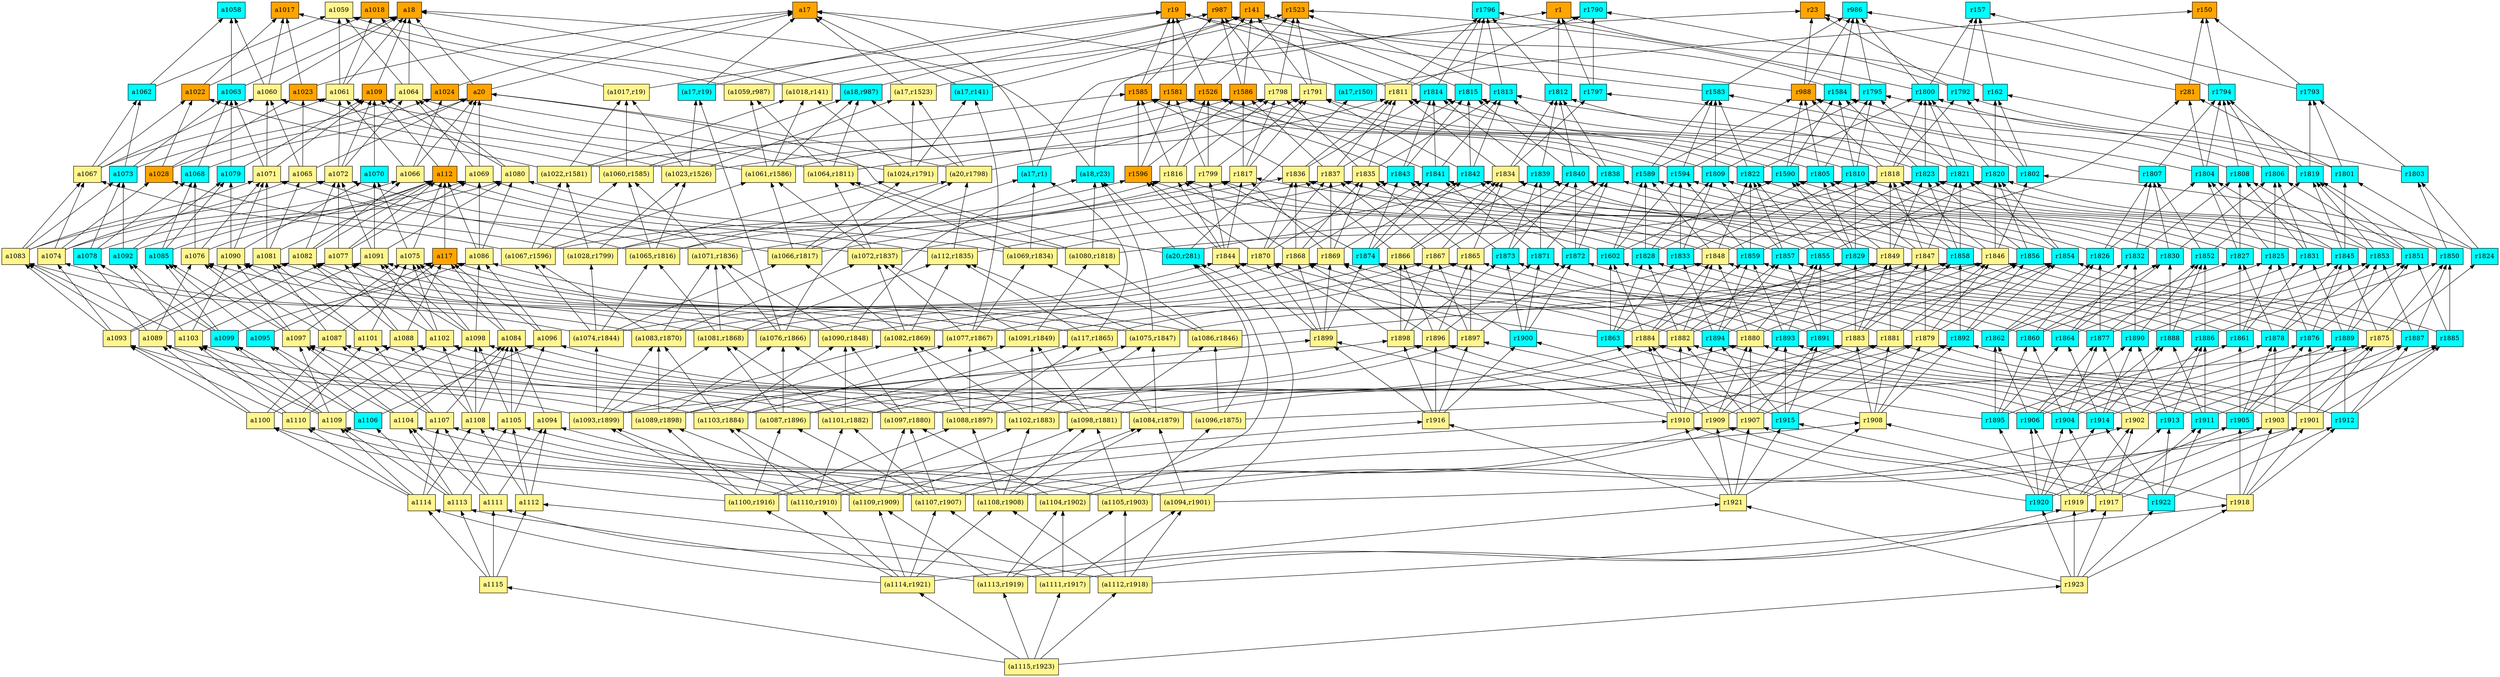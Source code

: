 digraph G {
rankdir=BT;ranksep="2.0";
"(a1103,r1884)" [shape=record,fillcolor=khaki1,style=filled,label="{(a1103,r1884)}"];
"r1808" [shape=record,fillcolor=cyan,style=filled,label="{r1808}"];
"r1880" [shape=record,fillcolor=khaki1,style=filled,label="{r1880}"];
"r1811" [shape=record,fillcolor=khaki1,style=filled,label="{r1811}"];
"r1791" [shape=record,fillcolor=khaki1,style=filled,label="{r1791}"];
"r1857" [shape=record,fillcolor=cyan,style=filled,label="{r1857}"];
"r1889" [shape=record,fillcolor=cyan,style=filled,label="{r1889}"];
"a1080" [shape=record,fillcolor=khaki1,style=filled,label="{a1080}"];
"a1076" [shape=record,fillcolor=khaki1,style=filled,label="{a1076}"];
"r1876" [shape=record,fillcolor=cyan,style=filled,label="{r1876}"];
"r1583" [shape=record,fillcolor=cyan,style=filled,label="{r1583}"];
"a20" [shape=record,fillcolor=orange,style=filled,label="{a20}"];
"(a18,r23)" [shape=record,fillcolor=cyan,style=filled,label="{(a18,r23)}"];
"r1907" [shape=record,fillcolor=khaki1,style=filled,label="{r1907}"];
"r1581" [shape=record,fillcolor=orange,style=filled,label="{r1581}"];
"r1918" [shape=record,fillcolor=khaki1,style=filled,label="{r1918}"];
"a1085" [shape=record,fillcolor=cyan,style=filled,label="{a1085}"];
"a1114" [shape=record,fillcolor=khaki1,style=filled,label="{a1114}"];
"(a1075,r1847)" [shape=record,fillcolor=khaki1,style=filled,label="{(a1075,r1847)}"];
"r1586" [shape=record,fillcolor=orange,style=filled,label="{r1586}"];
"a1113" [shape=record,fillcolor=khaki1,style=filled,label="{a1113}"];
"r1833" [shape=record,fillcolor=cyan,style=filled,label="{r1833}"];
"a1022" [shape=record,fillcolor=orange,style=filled,label="{a1022}"];
"r1899" [shape=record,fillcolor=khaki1,style=filled,label="{r1899}"];
"r1804" [shape=record,fillcolor=cyan,style=filled,label="{r1804}"];
"r1797" [shape=record,fillcolor=cyan,style=filled,label="{r1797}"];
"r1868" [shape=record,fillcolor=khaki1,style=filled,label="{r1868}"];
"r1914" [shape=record,fillcolor=cyan,style=filled,label="{r1914}"];
"a1065" [shape=record,fillcolor=khaki1,style=filled,label="{a1065}"];
"(a1066,r1817)" [shape=record,fillcolor=khaki1,style=filled,label="{(a1066,r1817)}"];
"(a1084,r1879)" [shape=record,fillcolor=khaki1,style=filled,label="{(a1084,r1879)}"];
"a1088" [shape=record,fillcolor=khaki1,style=filled,label="{a1088}"];
"a1028" [shape=record,fillcolor=orange,style=filled,label="{a1028}"];
"r1859" [shape=record,fillcolor=cyan,style=filled,label="{r1859}"];
"r1821" [shape=record,fillcolor=cyan,style=filled,label="{r1821}"];
"r150" [shape=record,fillcolor=orange,style=filled,label="{r150}"];
"r1862" [shape=record,fillcolor=cyan,style=filled,label="{r1862}"];
"a1077" [shape=record,fillcolor=khaki1,style=filled,label="{a1077}"];
"r1813" [shape=record,fillcolor=cyan,style=filled,label="{r1813}"];
"r1894" [shape=record,fillcolor=cyan,style=filled,label="{r1894}"];
"(a1104,r1902)" [shape=record,fillcolor=khaki1,style=filled,label="{(a1104,r1902)}"];
"r1848" [shape=record,fillcolor=khaki1,style=filled,label="{r1848}"];
"(a1093,r1899)" [shape=record,fillcolor=khaki1,style=filled,label="{(a1093,r1899)}"];
"r1877" [shape=record,fillcolor=cyan,style=filled,label="{r1877}"];
"a1104" [shape=record,fillcolor=khaki1,style=filled,label="{a1104}"];
"a1103" [shape=record,fillcolor=khaki1,style=filled,label="{a1103}"];
"r1854" [shape=record,fillcolor=cyan,style=filled,label="{r1854}"];
"a1017" [shape=record,fillcolor=orange,style=filled,label="{a1017}"];
"r1796" [shape=record,fillcolor=cyan,style=filled,label="{r1796}"];
"r1790" [shape=record,fillcolor=cyan,style=filled,label="{r1790}"];
"r987" [shape=record,fillcolor=orange,style=filled,label="{r987}"];
"(a1086,r1846)" [shape=record,fillcolor=khaki1,style=filled,label="{(a1086,r1846)}"];
"r1909" [shape=record,fillcolor=khaki1,style=filled,label="{r1909}"];
"r1841" [shape=record,fillcolor=cyan,style=filled,label="{r1841}"];
"a1079" [shape=record,fillcolor=cyan,style=filled,label="{a1079}"];
"(a1108,r1908)" [shape=record,fillcolor=khaki1,style=filled,label="{(a1108,r1908)}"];
"(a1094,r1901)" [shape=record,fillcolor=khaki1,style=filled,label="{(a1094,r1901)}"];
"(a1077,r1867)" [shape=record,fillcolor=khaki1,style=filled,label="{(a1077,r1867)}"];
"a1072" [shape=record,fillcolor=khaki1,style=filled,label="{a1072}"];
"(a1076,r1866)" [shape=record,fillcolor=khaki1,style=filled,label="{(a1076,r1866)}"];
"(a1064,r1811)" [shape=record,fillcolor=khaki1,style=filled,label="{(a1064,r1811)}"];
"r1832" [shape=record,fillcolor=cyan,style=filled,label="{r1832}"];
"r23" [shape=record,fillcolor=orange,style=filled,label="{r23}"];
"(a1112,r1918)" [shape=record,fillcolor=khaki1,style=filled,label="{(a1112,r1918)}"];
"(a1071,r1836)" [shape=record,fillcolor=khaki1,style=filled,label="{(a1071,r1836)}"];
"a1111" [shape=record,fillcolor=khaki1,style=filled,label="{a1111}"];
"r1825" [shape=record,fillcolor=cyan,style=filled,label="{r1825}"];
"r1830" [shape=record,fillcolor=cyan,style=filled,label="{r1830}"];
"a1024" [shape=record,fillcolor=orange,style=filled,label="{a1024}"];
"a1107" [shape=record,fillcolor=khaki1,style=filled,label="{a1107}"];
"r1879" [shape=record,fillcolor=khaki1,style=filled,label="{r1879}"];
"r1805" [shape=record,fillcolor=cyan,style=filled,label="{r1805}"];
"r1861" [shape=record,fillcolor=cyan,style=filled,label="{r1861}"];
"a1102" [shape=record,fillcolor=khaki1,style=filled,label="{a1102}"];
"(a1087,r1896)" [shape=record,fillcolor=khaki1,style=filled,label="{(a1087,r1896)}"];
"r1872" [shape=record,fillcolor=cyan,style=filled,label="{r1872}"];
"a1091" [shape=record,fillcolor=khaki1,style=filled,label="{a1091}"];
"r1585" [shape=record,fillcolor=orange,style=filled,label="{r1585}"];
"a17" [shape=record,fillcolor=orange,style=filled,label="{a17}"];
"(a1107,r1907)" [shape=record,fillcolor=khaki1,style=filled,label="{(a1107,r1907)}"];
"r1888" [shape=record,fillcolor=cyan,style=filled,label="{r1888}"];
"r1855" [shape=record,fillcolor=cyan,style=filled,label="{r1855}"];
"r1835" [shape=record,fillcolor=khaki1,style=filled,label="{r1835}"];
"a1060" [shape=record,fillcolor=khaki1,style=filled,label="{a1060}"];
"r1886" [shape=record,fillcolor=cyan,style=filled,label="{r1886}"];
"(a1101,r1882)" [shape=record,fillcolor=khaki1,style=filled,label="{(a1101,r1882)}"];
"r1912" [shape=record,fillcolor=cyan,style=filled,label="{r1912}"];
"r281" [shape=record,fillcolor=orange,style=filled,label="{r281}"];
"(a1017,r19)" [shape=record,fillcolor=khaki1,style=filled,label="{(a1017,r19)}"];
"r1812" [shape=record,fillcolor=cyan,style=filled,label="{r1812}"];
"r1584" [shape=record,fillcolor=cyan,style=filled,label="{r1584}"];
"(a1109,r1909)" [shape=record,fillcolor=khaki1,style=filled,label="{(a1109,r1909)}"];
"a1106" [shape=record,fillcolor=cyan,style=filled,label="{a1106}"];
"r1853" [shape=record,fillcolor=cyan,style=filled,label="{r1853}"];
"r1903" [shape=record,fillcolor=khaki1,style=filled,label="{r1903}"];
"r1815" [shape=record,fillcolor=cyan,style=filled,label="{r1815}"];
"a1097" [shape=record,fillcolor=khaki1,style=filled,label="{a1097}"];
"a1066" [shape=record,fillcolor=khaki1,style=filled,label="{a1066}"];
"r1860" [shape=record,fillcolor=cyan,style=filled,label="{r1860}"];
"a1078" [shape=record,fillcolor=cyan,style=filled,label="{a1078}"];
"(a1091,r1849)" [shape=record,fillcolor=khaki1,style=filled,label="{(a1091,r1849)}"];
"a1083" [shape=record,fillcolor=khaki1,style=filled,label="{a1083}"];
"a109" [shape=record,fillcolor=orange,style=filled,label="{a109}"];
"r1920" [shape=record,fillcolor=cyan,style=filled,label="{r1920}"];
"(a1082,r1869)" [shape=record,fillcolor=khaki1,style=filled,label="{(a1082,r1869)}"];
"r1921" [shape=record,fillcolor=khaki1,style=filled,label="{r1921}"];
"r1807" [shape=record,fillcolor=cyan,style=filled,label="{r1807}"];
"r1865" [shape=record,fillcolor=khaki1,style=filled,label="{r1865}"];
"r157" [shape=record,fillcolor=cyan,style=filled,label="{r157}"];
"r1893" [shape=record,fillcolor=cyan,style=filled,label="{r1893}"];
"r1875" [shape=record,fillcolor=khaki1,style=filled,label="{r1875}"];
"r1887" [shape=record,fillcolor=cyan,style=filled,label="{r1887}"];
"r1827" [shape=record,fillcolor=cyan,style=filled,label="{r1827}"];
"a1108" [shape=record,fillcolor=khaki1,style=filled,label="{a1108}"];
"(a1090,r1848)" [shape=record,fillcolor=khaki1,style=filled,label="{(a1090,r1848)}"];
"r1867" [shape=record,fillcolor=khaki1,style=filled,label="{r1867}"];
"a1064" [shape=record,fillcolor=khaki1,style=filled,label="{a1064}"];
"r1858" [shape=record,fillcolor=cyan,style=filled,label="{r1858}"];
"r1846" [shape=record,fillcolor=khaki1,style=filled,label="{r1846}"];
"(a1081,r1868)" [shape=record,fillcolor=khaki1,style=filled,label="{(a1081,r1868)}"];
"r1883" [shape=record,fillcolor=khaki1,style=filled,label="{r1883}"];
"r1817" [shape=record,fillcolor=khaki1,style=filled,label="{r1817}"];
"a18" [shape=record,fillcolor=orange,style=filled,label="{a18}"];
"r1905" [shape=record,fillcolor=cyan,style=filled,label="{r1905}"];
"r1602" [shape=record,fillcolor=cyan,style=filled,label="{r1602}"];
"r1900" [shape=record,fillcolor=cyan,style=filled,label="{r1900}"];
"(a1080,r1818)" [shape=record,fillcolor=khaki1,style=filled,label="{(a1080,r1818)}"];
"a1084" [shape=record,fillcolor=khaki1,style=filled,label="{a1084}"];
"r1898" [shape=record,fillcolor=khaki1,style=filled,label="{r1898}"];
"r1792" [shape=record,fillcolor=cyan,style=filled,label="{r1792}"];
"a1069" [shape=record,fillcolor=khaki1,style=filled,label="{a1069}"];
"r1823" [shape=record,fillcolor=cyan,style=filled,label="{r1823}"];
"r1828" [shape=record,fillcolor=cyan,style=filled,label="{r1828}"];
"r1798" [shape=record,fillcolor=khaki1,style=filled,label="{r1798}"];
"(a112,r1835)" [shape=record,fillcolor=khaki1,style=filled,label="{(a112,r1835)}"];
"r162" [shape=record,fillcolor=cyan,style=filled,label="{r162}"];
"(a1065,r1816)" [shape=record,fillcolor=khaki1,style=filled,label="{(a1065,r1816)}"];
"(a1083,r1870)" [shape=record,fillcolor=khaki1,style=filled,label="{(a1083,r1870)}"];
"a1018" [shape=record,fillcolor=orange,style=filled,label="{a1018}"];
"(a17,r150)" [shape=record,fillcolor=cyan,style=filled,label="{(a17,r150)}"];
"r141" [shape=record,fillcolor=orange,style=filled,label="{r141}"];
"a1095" [shape=record,fillcolor=cyan,style=filled,label="{a1095}"];
"(a18,r987)" [shape=record,fillcolor=cyan,style=filled,label="{(a18,r987)}"];
"r1590" [shape=record,fillcolor=cyan,style=filled,label="{r1590}"];
"r1908" [shape=record,fillcolor=khaki1,style=filled,label="{r1908}"];
"r1802" [shape=record,fillcolor=cyan,style=filled,label="{r1802}"];
"r1919" [shape=record,fillcolor=khaki1,style=filled,label="{r1919}"];
"a1063" [shape=record,fillcolor=cyan,style=filled,label="{a1063}"];
"r1874" [shape=record,fillcolor=cyan,style=filled,label="{r1874}"];
"(a1088,r1897)" [shape=record,fillcolor=khaki1,style=filled,label="{(a1088,r1897)}"];
"(a1059,r987)" [shape=record,fillcolor=khaki1,style=filled,label="{(a1059,r987)}"];
"a1099" [shape=record,fillcolor=cyan,style=filled,label="{a1099}"];
"a1082" [shape=record,fillcolor=khaki1,style=filled,label="{a1082}"];
"r1801" [shape=record,fillcolor=cyan,style=filled,label="{r1801}"];
"r1892" [shape=record,fillcolor=cyan,style=filled,label="{r1892}"];
"r1902" [shape=record,fillcolor=khaki1,style=filled,label="{r1902}"];
"a1100" [shape=record,fillcolor=khaki1,style=filled,label="{a1100}"];
"r1916" [shape=record,fillcolor=khaki1,style=filled,label="{r1916}"];
"r1869" [shape=record,fillcolor=khaki1,style=filled,label="{r1869}"];
"(a1022,r1581)" [shape=record,fillcolor=khaki1,style=filled,label="{(a1022,r1581)}"];
"(a1069,r1834)" [shape=record,fillcolor=khaki1,style=filled,label="{(a1069,r1834)}"];
"r1843" [shape=record,fillcolor=cyan,style=filled,label="{r1843}"];
"a1092" [shape=record,fillcolor=cyan,style=filled,label="{a1092}"];
"r1795" [shape=record,fillcolor=cyan,style=filled,label="{r1795}"];
"r1816" [shape=record,fillcolor=khaki1,style=filled,label="{r1816}"];
"r1820" [shape=record,fillcolor=cyan,style=filled,label="{r1820}"];
"(a1097,r1880)" [shape=record,fillcolor=khaki1,style=filled,label="{(a1097,r1880)}"];
"(a1072,r1837)" [shape=record,fillcolor=khaki1,style=filled,label="{(a1072,r1837)}"];
"a1098" [shape=record,fillcolor=khaki1,style=filled,label="{a1098}"];
"r19" [shape=record,fillcolor=orange,style=filled,label="{r19}"];
"r1810" [shape=record,fillcolor=cyan,style=filled,label="{r1810}"];
"r1863" [shape=record,fillcolor=cyan,style=filled,label="{r1863}"];
"a1062" [shape=record,fillcolor=cyan,style=filled,label="{a1062}"];
"r1523" [shape=record,fillcolor=orange,style=filled,label="{r1523}"];
"a1110" [shape=record,fillcolor=khaki1,style=filled,label="{a1110}"];
"r1829" [shape=record,fillcolor=cyan,style=filled,label="{r1829}"];
"r1838" [shape=record,fillcolor=cyan,style=filled,label="{r1838}"];
"r1822" [shape=record,fillcolor=cyan,style=filled,label="{r1822}"];
"r1793" [shape=record,fillcolor=cyan,style=filled,label="{r1793}"];
"r1852" [shape=record,fillcolor=cyan,style=filled,label="{r1852}"];
"a1090" [shape=record,fillcolor=khaki1,style=filled,label="{a1090}"];
"(a1018,r141)" [shape=record,fillcolor=khaki1,style=filled,label="{(a1018,r141)}"];
"a1081" [shape=record,fillcolor=khaki1,style=filled,label="{a1081}"];
"(a117,r1865)" [shape=record,fillcolor=khaki1,style=filled,label="{(a117,r1865)}"];
"r1849" [shape=record,fillcolor=khaki1,style=filled,label="{r1849}"];
"r1800" [shape=record,fillcolor=cyan,style=filled,label="{r1800}"];
"r1814" [shape=record,fillcolor=cyan,style=filled,label="{r1814}"];
"r1842" [shape=record,fillcolor=cyan,style=filled,label="{r1842}"];
"(a1114,r1921)" [shape=record,fillcolor=khaki1,style=filled,label="{(a1114,r1921)}"];
"a1058" [shape=record,fillcolor=cyan,style=filled,label="{a1058}"];
"r1910" [shape=record,fillcolor=khaki1,style=filled,label="{r1910}"];
"r1845" [shape=record,fillcolor=cyan,style=filled,label="{r1845}"];
"a1068" [shape=record,fillcolor=cyan,style=filled,label="{a1068}"];
"r1897" [shape=record,fillcolor=khaki1,style=filled,label="{r1897}"];
"r1831" [shape=record,fillcolor=cyan,style=filled,label="{r1831}"];
"r1856" [shape=record,fillcolor=cyan,style=filled,label="{r1856}"];
"r1809" [shape=record,fillcolor=cyan,style=filled,label="{r1809}"];
"(a1115,r1923)" [shape=record,fillcolor=khaki1,style=filled,label="{(a1115,r1923)}"];
"r1901" [shape=record,fillcolor=khaki1,style=filled,label="{r1901}"];
"(a1110,r1910)" [shape=record,fillcolor=khaki1,style=filled,label="{(a1110,r1910)}"];
"r1904" [shape=record,fillcolor=cyan,style=filled,label="{r1904}"];
"(a17,r141)" [shape=record,fillcolor=cyan,style=filled,label="{(a17,r141)}"];
"(a1111,r1917)" [shape=record,fillcolor=khaki1,style=filled,label="{(a1111,r1917)}"];
"r1884" [shape=record,fillcolor=khaki1,style=filled,label="{r1884}"];
"r1844" [shape=record,fillcolor=khaki1,style=filled,label="{r1844}"];
"r1836" [shape=record,fillcolor=khaki1,style=filled,label="{r1836}"];
"r1864" [shape=record,fillcolor=cyan,style=filled,label="{r1864}"];
"a1089" [shape=record,fillcolor=khaki1,style=filled,label="{a1089}"];
"r1826" [shape=record,fillcolor=cyan,style=filled,label="{r1826}"];
"r1837" [shape=record,fillcolor=khaki1,style=filled,label="{r1837}"];
"(a1098,r1881)" [shape=record,fillcolor=khaki1,style=filled,label="{(a1098,r1881)}"];
"a1059" [shape=record,fillcolor=khaki1,style=filled,label="{a1059}"];
"a1096" [shape=record,fillcolor=khaki1,style=filled,label="{a1096}"];
"(a20,r281)" [shape=record,fillcolor=cyan,style=filled,label="{(a20,r281)}"];
"r1" [shape=record,fillcolor=orange,style=filled,label="{r1}"];
"r1915" [shape=record,fillcolor=cyan,style=filled,label="{r1915}"];
"r1847" [shape=record,fillcolor=khaki1,style=filled,label="{r1847}"];
"(a1067,r1596)" [shape=record,fillcolor=khaki1,style=filled,label="{(a1067,r1596)}"];
"(a1061,r1586)" [shape=record,fillcolor=khaki1,style=filled,label="{(a1061,r1586)}"];
"r1882" [shape=record,fillcolor=khaki1,style=filled,label="{r1882}"];
"a1115" [shape=record,fillcolor=khaki1,style=filled,label="{a1115}"];
"r1890" [shape=record,fillcolor=cyan,style=filled,label="{r1890}"];
"a112" [shape=record,fillcolor=orange,style=filled,label="{a112}"];
"r1839" [shape=record,fillcolor=cyan,style=filled,label="{r1839}"];
"r1824" [shape=record,fillcolor=cyan,style=filled,label="{r1824}"];
"a1094" [shape=record,fillcolor=khaki1,style=filled,label="{a1094}"];
"r1818" [shape=record,fillcolor=khaki1,style=filled,label="{r1818}"];
"r1851" [shape=record,fillcolor=cyan,style=filled,label="{r1851}"];
"r1799" [shape=record,fillcolor=khaki1,style=filled,label="{r1799}"];
"r1589" [shape=record,fillcolor=cyan,style=filled,label="{r1589}"];
"a1112" [shape=record,fillcolor=khaki1,style=filled,label="{a1112}"];
"r1850" [shape=record,fillcolor=cyan,style=filled,label="{r1850}"];
"a1087" [shape=record,fillcolor=khaki1,style=filled,label="{a1087}"];
"a1093" [shape=record,fillcolor=khaki1,style=filled,label="{a1093}"];
"r988" [shape=record,fillcolor=orange,style=filled,label="{r988}"];
"(a20,r1798)" [shape=record,fillcolor=khaki1,style=filled,label="{(a20,r1798)}"];
"r1594" [shape=record,fillcolor=cyan,style=filled,label="{r1594}"];
"r1840" [shape=record,fillcolor=cyan,style=filled,label="{r1840}"];
"r1913" [shape=record,fillcolor=cyan,style=filled,label="{r1913}"];
"r1891" [shape=record,fillcolor=cyan,style=filled,label="{r1891}"];
"(a1023,r1526)" [shape=record,fillcolor=khaki1,style=filled,label="{(a1023,r1526)}"];
"a1075" [shape=record,fillcolor=khaki1,style=filled,label="{a1075}"];
"(a1113,r1919)" [shape=record,fillcolor=khaki1,style=filled,label="{(a1113,r1919)}"];
"(a1102,r1883)" [shape=record,fillcolor=khaki1,style=filled,label="{(a1102,r1883)}"];
"r986" [shape=record,fillcolor=cyan,style=filled,label="{r986}"];
"r1819" [shape=record,fillcolor=cyan,style=filled,label="{r1819}"];
"r1911" [shape=record,fillcolor=cyan,style=filled,label="{r1911}"];
"r1834" [shape=record,fillcolor=khaki1,style=filled,label="{r1834}"];
"a117" [shape=record,fillcolor=orange,style=filled,label="{a117}"];
"a1105" [shape=record,fillcolor=khaki1,style=filled,label="{a1105}"];
"(a17,r1523)" [shape=record,fillcolor=khaki1,style=filled,label="{(a17,r1523)}"];
"r1866" [shape=record,fillcolor=khaki1,style=filled,label="{r1866}"];
"(a17,r19)" [shape=record,fillcolor=cyan,style=filled,label="{(a17,r19)}"];
"a1086" [shape=record,fillcolor=khaki1,style=filled,label="{a1086}"];
"(a1028,r1799)" [shape=record,fillcolor=khaki1,style=filled,label="{(a1028,r1799)}"];
"r1803" [shape=record,fillcolor=cyan,style=filled,label="{r1803}"];
"r1806" [shape=record,fillcolor=cyan,style=filled,label="{r1806}"];
"r1794" [shape=record,fillcolor=cyan,style=filled,label="{r1794}"];
"(a17,r1)" [shape=record,fillcolor=cyan,style=filled,label="{(a17,r1)}"];
"r1871" [shape=record,fillcolor=cyan,style=filled,label="{r1871}"];
"r1885" [shape=record,fillcolor=cyan,style=filled,label="{r1885}"];
"r1596" [shape=record,fillcolor=orange,style=filled,label="{r1596}"];
"(a1060,r1585)" [shape=record,fillcolor=khaki1,style=filled,label="{(a1060,r1585)}"];
"r1906" [shape=record,fillcolor=cyan,style=filled,label="{r1906}"];
"a1071" [shape=record,fillcolor=khaki1,style=filled,label="{a1071}"];
"a1023" [shape=record,fillcolor=orange,style=filled,label="{a1023}"];
"a1101" [shape=record,fillcolor=khaki1,style=filled,label="{a1101}"];
"a1061" [shape=record,fillcolor=khaki1,style=filled,label="{a1061}"];
"(a1089,r1898)" [shape=record,fillcolor=khaki1,style=filled,label="{(a1089,r1898)}"];
"r1923" [shape=record,fillcolor=khaki1,style=filled,label="{r1923}"];
"(a1105,r1903)" [shape=record,fillcolor=khaki1,style=filled,label="{(a1105,r1903)}"];
"r1917" [shape=record,fillcolor=khaki1,style=filled,label="{r1917}"];
"r1895" [shape=record,fillcolor=cyan,style=filled,label="{r1895}"];
"r1526" [shape=record,fillcolor=orange,style=filled,label="{r1526}"];
"a1070" [shape=record,fillcolor=cyan,style=filled,label="{a1070}"];
"r1896" [shape=record,fillcolor=khaki1,style=filled,label="{r1896}"];
"(a1096,r1875)" [shape=record,fillcolor=khaki1,style=filled,label="{(a1096,r1875)}"];
"r1881" [shape=record,fillcolor=khaki1,style=filled,label="{r1881}"];
"a1074" [shape=record,fillcolor=khaki1,style=filled,label="{a1074}"];
"r1870" [shape=record,fillcolor=khaki1,style=filled,label="{r1870}"];
"a1109" [shape=record,fillcolor=khaki1,style=filled,label="{a1109}"];
"r1873" [shape=record,fillcolor=cyan,style=filled,label="{r1873}"];
"r1878" [shape=record,fillcolor=cyan,style=filled,label="{r1878}"];
"a1073" [shape=record,fillcolor=cyan,style=filled,label="{a1073}"];
"r1922" [shape=record,fillcolor=cyan,style=filled,label="{r1922}"];
"(a1100,r1916)" [shape=record,fillcolor=khaki1,style=filled,label="{(a1100,r1916)}"];
"(a1074,r1844)" [shape=record,fillcolor=khaki1,style=filled,label="{(a1074,r1844)}"];
"a1067" [shape=record,fillcolor=khaki1,style=filled,label="{a1067}"];
"(a1024,r1791)" [shape=record,fillcolor=khaki1,style=filled,label="{(a1024,r1791)}"];
"(a1103,r1884)" -> "(a1091,r1849)"
"(a1103,r1884)" -> "r1884"
"(a1103,r1884)" -> "a1103"
"(a1103,r1884)" -> "(a1090,r1848)"
"(a1103,r1884)" -> "(a1083,r1870)"
"r1808" -> "r1794"
"r1808" -> "r1584"
"r1880" -> "r1848"
"r1880" -> "r1846"
"r1880" -> "r1855"
"r1880" -> "r1866"
"r1811" -> "r987"
"r1811" -> "r1796"
"r1811" -> "r1790"
"r1791" -> "r141"
"r1791" -> "r1523"
"r1857" -> "r1822"
"r1857" -> "r1809"
"r1857" -> "r1821"
"r1857" -> "r1841"
"r1889" -> "r1853"
"r1889" -> "r1851"
"r1889" -> "r1831"
"r1889" -> "r1858"
"a1080" -> "a1064"
"a1080" -> "a109"
"a1076" -> "a1068"
"a1076" -> "a112"
"a1076" -> "a1071"
"r1876" -> "r1851"
"r1876" -> "r1845"
"r1876" -> "r1847"
"r1876" -> "r1825"
"r1583" -> "r19"
"r1583" -> "r986"
"a20" -> "a18"
"a20" -> "a17"
"(a18,r23)" -> "a18"
"(a18,r23)" -> "r23"
"r1907" -> "r1882"
"r1907" -> "r1880"
"r1907" -> "r1879"
"r1907" -> "r1896"
"r1907" -> "r1891"
"r1581" -> "r141"
"r1581" -> "r19"
"r1918" -> "r1908"
"r1918" -> "r1901"
"r1918" -> "r1912"
"r1918" -> "r1903"
"r1918" -> "r1905"
"a1085" -> "a1068"
"a1085" -> "a112"
"a1085" -> "a1079"
"a1114" -> "a1107"
"a1114" -> "a1108"
"a1114" -> "a1100"
"a1114" -> "a1109"
"a1114" -> "a1110"
"(a1075,r1847)" -> "(a18,r23)"
"(a1075,r1847)" -> "(a112,r1835)"
"(a1075,r1847)" -> "r1847"
"(a1075,r1847)" -> "a1075"
"r1586" -> "r987"
"r1586" -> "r141"
"a1113" -> "a1109"
"a1113" -> "a1104"
"a1113" -> "a1105"
"a1113" -> "a1106"
"r1833" -> "r1810"
"r1833" -> "r1799"
"r1833" -> "r1594"
"r1833" -> "r1809"
"a1022" -> "a1017"
"a1022" -> "a1018"
"r1899" -> "r1874"
"r1899" -> "r1869"
"r1899" -> "r1844"
"r1899" -> "r1870"
"r1899" -> "r1868"
"r1804" -> "r988"
"r1804" -> "r281"
"r1804" -> "r1794"
"r1797" -> "r1790"
"r1797" -> "r1"
"r1868" -> "r1816"
"r1868" -> "r1836"
"r1868" -> "r1835"
"r1868" -> "r1841"
"r1914" -> "r1890"
"r1914" -> "r1894"
"r1914" -> "r1889"
"r1914" -> "r1888"
"r1914" -> "r1864"
"a1065" -> "a20"
"a1065" -> "a1023"
"a1065" -> "a1060"
"(a1066,r1817)" -> "(a1061,r1586)"
"(a1066,r1817)" -> "a1066"
"(a1066,r1817)" -> "(a20,r1798)"
"(a1066,r1817)" -> "r1817"
"(a1066,r1817)" -> "(a1024,r1791)"
"(a1084,r1879)" -> "(a1075,r1847)"
"(a1084,r1879)" -> "r1879"
"(a1084,r1879)" -> "(a117,r1865)"
"(a1084,r1879)" -> "a1084"
"a1088" -> "a1077"
"a1088" -> "a1082"
"a1088" -> "a117"
"a1028" -> "a1024"
"a1028" -> "a1023"
"a1028" -> "a1022"
"r1859" -> "r1822"
"r1859" -> "r1823"
"r1859" -> "r1843"
"r1859" -> "r1594"
"r1821" -> "r1795"
"r1821" -> "r1813"
"r1821" -> "r1800"
"r1862" -> "r1827"
"r1862" -> "r1602"
"r1862" -> "r1826"
"r1862" -> "r1832"
"a1077" -> "a1069"
"a1077" -> "a1072"
"a1077" -> "a112"
"r1813" -> "r1796"
"r1813" -> "r1523"
"r1894" -> "r1859"
"r1894" -> "r1857"
"r1894" -> "r1874"
"r1894" -> "r1858"
"r1894" -> "r1833"
"(a1104,r1902)" -> "r1902"
"(a1104,r1902)" -> "(a1097,r1880)"
"(a1104,r1902)" -> "a1104"
"(a1104,r1902)" -> "(a20,r281)"
"r1848" -> "r1822"
"r1848" -> "r1836"
"r1848" -> "r1818"
"r1848" -> "r1589"
"(a1093,r1899)" -> "(a1082,r1869)"
"(a1093,r1899)" -> "a1093"
"(a1093,r1899)" -> "(a1081,r1868)"
"(a1093,r1899)" -> "r1899"
"(a1093,r1899)" -> "(a1074,r1844)"
"(a1093,r1899)" -> "(a1083,r1870)"
"r1877" -> "r1852"
"r1877" -> "r1848"
"r1877" -> "r1845"
"r1877" -> "r1826"
"a1104" -> "a1095"
"a1104" -> "a1097"
"a1104" -> "a1084"
"a1103" -> "a1090"
"a1103" -> "a1083"
"a1103" -> "a1091"
"a1103" -> "a1092"
"r1854" -> "r1838"
"r1854" -> "r1820"
"r1854" -> "r1821"
"(a1086,r1846)" -> "a1086"
"(a1086,r1846)" -> "(a1069,r1834)"
"(a1086,r1846)" -> "r1846"
"(a1086,r1846)" -> "(a1080,r1818)"
"r1909" -> "r1880"
"r1909" -> "r1893"
"r1909" -> "r1884"
"r1909" -> "r1898"
"r1909" -> "r1881"
"r1841" -> "r1526"
"r1841" -> "r1813"
"r1841" -> "r1814"
"a1079" -> "a109"
"a1079" -> "a1063"
"(a1108,r1908)" -> "r1908"
"(a1108,r1908)" -> "(a1088,r1897)"
"(a1108,r1908)" -> "a1108"
"(a1108,r1908)" -> "(a1102,r1883)"
"(a1108,r1908)" -> "(a1098,r1881)"
"(a1108,r1908)" -> "(a1084,r1879)"
"(a1094,r1901)" -> "a1094"
"(a1094,r1901)" -> "r1901"
"(a1094,r1901)" -> "(a20,r281)"
"(a1094,r1901)" -> "(a1084,r1879)"
"(a1077,r1867)" -> "(a1072,r1837)"
"(a1077,r1867)" -> "(a1069,r1834)"
"(a1077,r1867)" -> "(a17,r141)"
"(a1077,r1867)" -> "a1077"
"(a1077,r1867)" -> "r1867"
"a1072" -> "a1064"
"a1072" -> "a1061"
"a1072" -> "a109"
"(a1076,r1866)" -> "a1076"
"(a1076,r1866)" -> "(a17,r19)"
"(a1076,r1866)" -> "(a1071,r1836)"
"(a1076,r1866)" -> "r1866"
"(a1076,r1866)" -> "(a17,r1)"
"(a1064,r1811)" -> "a1064"
"(a1064,r1811)" -> "r1811"
"(a1064,r1811)" -> "(a18,r987)"
"(a1064,r1811)" -> "(a1059,r987)"
"r1832" -> "r1594"
"r1832" -> "r1807"
"r1832" -> "r1808"
"(a1112,r1918)" -> "r1918"
"(a1112,r1918)" -> "a1112"
"(a1112,r1918)" -> "(a1105,r1903)"
"(a1112,r1918)" -> "(a1108,r1908)"
"(a1112,r1918)" -> "(a1094,r1901)"
"(a1071,r1836)" -> "(a1060,r1585)"
"(a1071,r1836)" -> "a1071"
"(a1071,r1836)" -> "r1836"
"a1111" -> "a1107"
"a1111" -> "a1094"
"a1111" -> "a1104"
"r1825" -> "r1804"
"r1825" -> "r1806"
"r1825" -> "r1805"
"r1830" -> "r1807"
"r1830" -> "r1809"
"r1830" -> "r1806"
"a1024" -> "a1018"
"a1024" -> "a17"
"a1107" -> "a1097"
"a1107" -> "a1101"
"a1107" -> "a1087"
"a1107" -> "a1084"
"r1879" -> "r1865"
"r1879" -> "r1854"
"r1879" -> "r1846"
"r1879" -> "r1847"
"r1805" -> "r1795"
"r1805" -> "r988"
"r1805" -> "r1798"
"r1861" -> "r1827"
"r1861" -> "r1831"
"r1861" -> "r1825"
"r1861" -> "r1829"
"a1102" -> "a1075"
"a1102" -> "a1082"
"a1102" -> "a1091"
"(a1087,r1896)" -> "a1087"
"(a1087,r1896)" -> "(a1081,r1868)"
"(a1087,r1896)" -> "r1896"
"(a1087,r1896)" -> "(a117,r1865)"
"(a1087,r1896)" -> "(a1076,r1866)"
"r1872" -> "r1838"
"r1872" -> "r1840"
"r1872" -> "r1842"
"a1091" -> "a1080"
"a1091" -> "a1072"
"a1091" -> "a1070"
"r1585" -> "r987"
"r1585" -> "r19"
"(a1107,r1907)" -> "a1107"
"(a1107,r1907)" -> "(a1087,r1896)"
"(a1107,r1907)" -> "r1907"
"(a1107,r1907)" -> "(a1101,r1882)"
"(a1107,r1907)" -> "(a1097,r1880)"
"(a1107,r1907)" -> "(a1084,r1879)"
"r1888" -> "r1830"
"r1888" -> "r1852"
"r1888" -> "r1857"
"r1888" -> "r1851"
"r1855" -> "r1822"
"r1855" -> "r1820"
"r1855" -> "r1839"
"r1835" -> "r1798"
"r1835" -> "r1811"
"r1835" -> "r1813"
"a1060" -> "a1017"
"a1060" -> "a18"
"a1060" -> "a1058"
"r1886" -> "r1852"
"r1886" -> "r1850"
"r1886" -> "r1855"
"(a1101,r1882)" -> "r1882"
"(a1101,r1882)" -> "(a1075,r1847)"
"(a1101,r1882)" -> "(a1081,r1868)"
"(a1101,r1882)" -> "(a1090,r1848)"
"(a1101,r1882)" -> "a1101"
"r1912" -> "r1885"
"r1912" -> "r1887"
"r1912" -> "r1892"
"r1912" -> "r1889"
"r281" -> "r150"
"r281" -> "r23"
"(a1017,r19)" -> "r19"
"(a1017,r19)" -> "a1017"
"r1812" -> "r1796"
"r1812" -> "r1"
"r1584" -> "r141"
"r1584" -> "r986"
"(a1109,r1909)" -> "(a1103,r1884)"
"(a1109,r1909)" -> "(a1089,r1898)"
"(a1109,r1909)" -> "r1909"
"(a1109,r1909)" -> "a1109"
"(a1109,r1909)" -> "(a1098,r1881)"
"(a1109,r1909)" -> "(a1097,r1880)"
"a1106" -> "a1095"
"a1106" -> "a1099"
"a1106" -> "a1096"
"r1853" -> "r1808"
"r1853" -> "r1819"
"r1853" -> "r1823"
"r1903" -> "r1881"
"r1903" -> "r1878"
"r1903" -> "r1887"
"r1903" -> "r1875"
"r1815" -> "r141"
"r1815" -> "r1796"
"a1097" -> "a1076"
"a1097" -> "a1090"
"a1097" -> "a1085"
"a1097" -> "a1075"
"a1066" -> "a1061"
"a1066" -> "a1024"
"a1066" -> "a20"
"r1860" -> "r1830"
"r1860" -> "r1826"
"r1860" -> "r1828"
"r1860" -> "r1825"
"a1078" -> "a1069"
"a1078" -> "a1068"
"a1078" -> "a1073"
"(a1091,r1849)" -> "(a1072,r1837)"
"(a1091,r1849)" -> "a1091"
"(a1091,r1849)" -> "r1849"
"(a1091,r1849)" -> "(a1080,r1818)"
"a1083" -> "a1072"
"a1083" -> "a1073"
"a1083" -> "a1071"
"a1083" -> "a1067"
"a109" -> "a18"
"r1920" -> "r1914"
"r1920" -> "r1910"
"r1920" -> "r1904"
"r1920" -> "r1906"
"r1920" -> "r1895"
"r1920" -> "r1905"
"(a1082,r1869)" -> "(a1072,r1837)"
"(a1082,r1869)" -> "a1082"
"(a1082,r1869)" -> "r1869"
"(a1082,r1869)" -> "(a1066,r1817)"
"(a1082,r1869)" -> "(a112,r1835)"
"r1921" -> "r1908"
"r1921" -> "r1907"
"r1921" -> "r1916"
"r1921" -> "r1910"
"r1921" -> "r1909"
"r1921" -> "r1915"
"r1807" -> "r1583"
"r1807" -> "r1794"
"r1865" -> "r1838"
"r1865" -> "r1834"
"r1865" -> "r1835"
"r1893" -> "r1859"
"r1893" -> "r1856"
"r1893" -> "r1855"
"r1893" -> "r1873"
"r1875" -> "r1824"
"r1875" -> "r1845"
"r1875" -> "r1850"
"r1875" -> "r1846"
"r1887" -> "r1853"
"r1887" -> "r1856"
"r1887" -> "r1850"
"r1827" -> "r1804"
"r1827" -> "r1808"
"r1827" -> "r1590"
"a1108" -> "a1102"
"a1108" -> "a1084"
"a1108" -> "a1098"
"a1108" -> "a1088"
"(a1090,r1848)" -> "r1848"
"(a1090,r1848)" -> "a1090"
"(a1090,r1848)" -> "(a18,r23)"
"(a1090,r1848)" -> "(a1071,r1836)"
"r1867" -> "r1837"
"r1867" -> "r1834"
"r1867" -> "r1840"
"a1064" -> "a1059"
"a1064" -> "a18"
"r1858" -> "r1823"
"r1858" -> "r1842"
"r1858" -> "r1810"
"r1858" -> "r1821"
"r1846" -> "r1802"
"r1846" -> "r1818"
"r1846" -> "r1820"
"r1846" -> "r1834"
"(a1081,r1868)" -> "a1081"
"(a1081,r1868)" -> "r1868"
"(a1081,r1868)" -> "(a112,r1835)"
"(a1081,r1868)" -> "(a1065,r1816)"
"(a1081,r1868)" -> "(a1071,r1836)"
"r1883" -> "r1849"
"r1883" -> "r1869"
"r1883" -> "r1858"
"r1883" -> "r1847"
"r1883" -> "r1829"
"r1817" -> "r1586"
"r1817" -> "r1798"
"r1817" -> "r1791"
"r1905" -> "r1889"
"r1905" -> "r1861"
"r1905" -> "r1876"
"r1905" -> "r1883"
"r1905" -> "r1878"
"r1602" -> "r1590"
"r1602" -> "r1596"
"r1602" -> "r1594"
"r1602" -> "r1589"
"r1900" -> "r1874"
"r1900" -> "r1871"
"r1900" -> "r1872"
"r1900" -> "r1873"
"(a1080,r1818)" -> "a1080"
"(a1080,r1818)" -> "r1818"
"(a1080,r1818)" -> "(a1064,r1811)"
"(a1080,r1818)" -> "(a18,r23)"
"a1084" -> "a117"
"a1084" -> "a1075"
"r1898" -> "r1867"
"r1898" -> "r1870"
"r1898" -> "r1873"
"r1898" -> "r1866"
"r1792" -> "r1790"
"r1792" -> "r157"
"r1792" -> "r23"
"a1069" -> "a1064"
"a1069" -> "a20"
"r1823" -> "r1815"
"r1823" -> "r1584"
"r1823" -> "r1800"
"r1828" -> "r1816"
"r1828" -> "r1589"
"r1828" -> "r1805"
"r1828" -> "r1809"
"r1798" -> "r987"
"r1798" -> "r1523"
"(a112,r1835)" -> "r1835"
"(a112,r1835)" -> "(a20,r1798)"
"(a112,r1835)" -> "a112"
"r162" -> "r1"
"r162" -> "r157"
"(a1065,r1816)" -> "r1816"
"(a1065,r1816)" -> "(a1060,r1585)"
"(a1065,r1816)" -> "a1065"
"(a1065,r1816)" -> "(a20,r1798)"
"(a1065,r1816)" -> "(a1023,r1526)"
"(a1083,r1870)" -> "r1870"
"(a1083,r1870)" -> "(a1072,r1837)"
"(a1083,r1870)" -> "a1083"
"(a1083,r1870)" -> "(a1071,r1836)"
"(a1083,r1870)" -> "(a1067,r1596)"
"(a17,r150)" -> "r150"
"(a17,r150)" -> "a17"
"a1095" -> "a117"
"a1095" -> "a1085"
"(a18,r987)" -> "r987"
"(a18,r987)" -> "a18"
"r1590" -> "r988"
"r1590" -> "r1586"
"r1590" -> "r1584"
"r1908" -> "r1879"
"r1908" -> "r1897"
"r1908" -> "r1892"
"r1908" -> "r1883"
"r1908" -> "r1881"
"r1802" -> "r1792"
"r1802" -> "r1797"
"r1802" -> "r162"
"r1919" -> "r1902"
"r1919" -> "r1909"
"r1919" -> "r1913"
"r1919" -> "r1903"
"r1919" -> "r1906"
"a1063" -> "a18"
"a1063" -> "a1058"
"r1874" -> "r1842"
"r1874" -> "r1799"
"r1874" -> "r1843"
"r1874" -> "r1841"
"(a1088,r1897)" -> "(a1082,r1869)"
"(a1088,r1897)" -> "(a117,r1865)"
"(a1088,r1897)" -> "r1897"
"(a1088,r1897)" -> "(a1077,r1867)"
"(a1088,r1897)" -> "a1088"
"(a1059,r987)" -> "a1059"
"(a1059,r987)" -> "r987"
"a1099" -> "a1086"
"a1099" -> "a1078"
"a1099" -> "a1085"
"a1099" -> "a1092"
"a1082" -> "a112"
"a1082" -> "a1072"
"a1082" -> "a1066"
"r1801" -> "r1792"
"r1801" -> "r1793"
"r1801" -> "r281"
"r1892" -> "r1872"
"r1892" -> "r1854"
"r1892" -> "r1856"
"r1892" -> "r1858"
"r1902" -> "r1880"
"r1902" -> "r1886"
"r1902" -> "r1877"
"r1902" -> "r1875"
"a1100" -> "a1089"
"a1100" -> "a1087"
"a1100" -> "a1093"
"a1100" -> "a1088"
"r1916" -> "r1900"
"r1916" -> "r1896"
"r1916" -> "r1898"
"r1916" -> "r1899"
"r1916" -> "r1897"
"r1869" -> "r1837"
"r1869" -> "r1842"
"r1869" -> "r1817"
"r1869" -> "r1835"
"(a1022,r1581)" -> "(a1018,r141)"
"(a1022,r1581)" -> "(a1017,r19)"
"(a1022,r1581)" -> "r1581"
"(a1022,r1581)" -> "a1022"
"(a1069,r1834)" -> "a1069"
"(a1069,r1834)" -> "(a1064,r1811)"
"(a1069,r1834)" -> "r1834"
"(a1069,r1834)" -> "(a17,r1)"
"r1843" -> "r1815"
"r1843" -> "r1581"
"r1843" -> "r1814"
"a1092" -> "a1080"
"a1092" -> "a1073"
"a1092" -> "a1079"
"r1795" -> "r1523"
"r1795" -> "r986"
"r1816" -> "r1526"
"r1816" -> "r1798"
"r1816" -> "r1585"
"r1820" -> "r1812"
"r1820" -> "r162"
"r1820" -> "r1800"
"(a1097,r1880)" -> "(a1076,r1866)"
"(a1097,r1880)" -> "a1097"
"(a1097,r1880)" -> "r1880"
"(a1097,r1880)" -> "(a1090,r1848)"
"(a1072,r1837)" -> "(a1061,r1586)"
"(a1072,r1837)" -> "r1837"
"(a1072,r1837)" -> "a1072"
"(a1072,r1837)" -> "(a1064,r1811)"
"a1098" -> "a1086"
"a1098" -> "a1077"
"a1098" -> "a1075"
"a1098" -> "a1091"
"r1810" -> "r1795"
"r1810" -> "r1584"
"r1810" -> "r1791"
"r1863" -> "r1602"
"r1863" -> "r1844"
"r1863" -> "r1833"
"r1863" -> "r1828"
"r1863" -> "r1829"
"a1062" -> "a1059"
"a1062" -> "a1058"
"a1110" -> "a1093"
"a1110" -> "a1102"
"a1110" -> "a1103"
"a1110" -> "a1101"
"r1829" -> "r1590"
"r1829" -> "r1810"
"r1829" -> "r1817"
"r1829" -> "r1805"
"r1838" -> "r1812"
"r1838" -> "r1813"
"r1822" -> "r1583"
"r1822" -> "r1800"
"r1822" -> "r1814"
"r1793" -> "r150"
"r1793" -> "r157"
"r1852" -> "r1822"
"r1852" -> "r1807"
"r1852" -> "r1819"
"a1090" -> "a1071"
"a1090" -> "a1070"
"a1090" -> "a1079"
"(a1018,r141)" -> "r141"
"(a1018,r141)" -> "a1018"
"a1081" -> "a1071"
"a1081" -> "a112"
"a1081" -> "a1065"
"(a117,r1865)" -> "r1865"
"(a117,r1865)" -> "a117"
"(a117,r1865)" -> "(a112,r1835)"
"(a117,r1865)" -> "(a17,r1)"
"r1849" -> "r1590"
"r1849" -> "r1837"
"r1849" -> "r1818"
"r1849" -> "r1823"
"r1800" -> "r1796"
"r1800" -> "r157"
"r1800" -> "r986"
"r1814" -> "r19"
"r1814" -> "r1796"
"r1842" -> "r1815"
"r1842" -> "r1813"
"r1842" -> "r1791"
"(a1114,r1921)" -> "r1921"
"(a1114,r1921)" -> "a1114"
"(a1114,r1921)" -> "(a1110,r1910)"
"(a1114,r1921)" -> "(a1107,r1907)"
"(a1114,r1921)" -> "(a1108,r1908)"
"(a1114,r1921)" -> "(a1100,r1916)"
"(a1114,r1921)" -> "(a1109,r1909)"
"r1910" -> "r1882"
"r1910" -> "r1899"
"r1910" -> "r1863"
"r1910" -> "r1894"
"r1910" -> "r1884"
"r1910" -> "r1883"
"r1845" -> "r1804"
"r1845" -> "r1818"
"r1845" -> "r1819"
"r1845" -> "r1801"
"a1068" -> "a20"
"a1068" -> "a1063"
"r1897" -> "r1865"
"r1897" -> "r1872"
"r1897" -> "r1867"
"r1897" -> "r1869"
"r1831" -> "r1808"
"r1831" -> "r1810"
"r1831" -> "r1806"
"r1856" -> "r1840"
"r1856" -> "r1823"
"r1856" -> "r1820"
"r1809" -> "r1795"
"r1809" -> "r1583"
"r1809" -> "r1526"
"(a1115,r1923)" -> "a1115"
"(a1115,r1923)" -> "(a1114,r1921)"
"(a1115,r1923)" -> "r1923"
"(a1115,r1923)" -> "(a1111,r1917)"
"(a1115,r1923)" -> "(a1113,r1919)"
"(a1115,r1923)" -> "(a1112,r1918)"
"r1901" -> "r1879"
"r1901" -> "r1876"
"r1901" -> "r1885"
"r1901" -> "r1875"
"(a1110,r1910)" -> "(a1103,r1884)"
"(a1110,r1910)" -> "(a1093,r1899)"
"(a1110,r1910)" -> "r1910"
"(a1110,r1910)" -> "(a1102,r1883)"
"(a1110,r1910)" -> "(a1101,r1882)"
"(a1110,r1910)" -> "a1110"
"r1904" -> "r1882"
"r1904" -> "r1860"
"r1904" -> "r1888"
"r1904" -> "r1876"
"r1904" -> "r1877"
"(a17,r141)" -> "r141"
"(a17,r141)" -> "a17"
"(a1111,r1917)" -> "(a1104,r1902)"
"(a1111,r1917)" -> "r1917"
"(a1111,r1917)" -> "(a1107,r1907)"
"(a1111,r1917)" -> "(a1094,r1901)"
"(a1111,r1917)" -> "a1111"
"r1884" -> "r1859"
"r1884" -> "r1849"
"r1884" -> "r1848"
"r1884" -> "r1602"
"r1884" -> "r1870"
"r1844" -> "r1816"
"r1844" -> "r1596"
"r1844" -> "r1799"
"r1844" -> "r1817"
"r1836" -> "r1811"
"r1836" -> "r1585"
"r1836" -> "r1814"
"r1864" -> "r1830"
"r1864" -> "r1831"
"r1864" -> "r1833"
"r1864" -> "r1832"
"a1089" -> "a1078"
"a1089" -> "a1083"
"a1089" -> "a1077"
"a1089" -> "a1076"
"r1826" -> "r1804"
"r1826" -> "r1807"
"r1826" -> "r1589"
"r1837" -> "r1815"
"r1837" -> "r1586"
"r1837" -> "r1811"
"(a1098,r1881)" -> "r1881"
"(a1098,r1881)" -> "(a1077,r1867)"
"(a1098,r1881)" -> "a1098"
"(a1098,r1881)" -> "(a1091,r1849)"
"(a1098,r1881)" -> "(a1086,r1846)"
"a1096" -> "a117"
"a1096" -> "a1086"
"(a20,r281)" -> "a20"
"(a20,r281)" -> "(a18,r23)"
"(a20,r281)" -> "r281"
"(a20,r281)" -> "(a17,r150)"
"r1915" -> "r1894"
"r1915" -> "r1893"
"r1915" -> "r1892"
"r1915" -> "r1900"
"r1915" -> "r1891"
"r1847" -> "r1818"
"r1847" -> "r1821"
"r1847" -> "r1805"
"r1847" -> "r1835"
"(a1067,r1596)" -> "(a1061,r1586)"
"(a1067,r1596)" -> "r1596"
"(a1067,r1596)" -> "(a1022,r1581)"
"(a1067,r1596)" -> "(a1060,r1585)"
"(a1067,r1596)" -> "a1067"
"(a1061,r1586)" -> "a1061"
"(a1061,r1586)" -> "(a18,r987)"
"(a1061,r1586)" -> "(a1018,r141)"
"(a1061,r1586)" -> "(a1059,r987)"
"(a1061,r1586)" -> "r1586"
"r1882" -> "r1857"
"r1882" -> "r1848"
"r1882" -> "r1868"
"r1882" -> "r1828"
"r1882" -> "r1847"
"a1115" -> "a1112"
"a1115" -> "a1114"
"a1115" -> "a1113"
"a1115" -> "a1111"
"r1890" -> "r1853"
"r1890" -> "r1852"
"r1890" -> "r1859"
"r1890" -> "r1832"
"a112" -> "a109"
"a112" -> "a20"
"r1839" -> "r1812"
"r1839" -> "r1814"
"r1824" -> "r1803"
"r1824" -> "r1802"
"r1824" -> "r1801"
"a1094" -> "a1084"
"r1818" -> "r1792"
"r1818" -> "r988"
"r1818" -> "r1811"
"r1818" -> "r1800"
"r1851" -> "r1819"
"r1851" -> "r1821"
"r1851" -> "r1806"
"r1799" -> "r1526"
"r1799" -> "r1581"
"r1799" -> "r1791"
"r1589" -> "r1583"
"r1589" -> "r988"
"r1589" -> "r1585"
"a1112" -> "a1094"
"a1112" -> "a1108"
"a1112" -> "a1105"
"r1850" -> "r1819"
"r1850" -> "r1820"
"r1850" -> "r1803"
"a1087" -> "a1076"
"a1087" -> "a1081"
"a1087" -> "a117"
"a1093" -> "a1081"
"a1093" -> "a1083"
"a1093" -> "a1082"
"a1093" -> "a1074"
"r988" -> "r987"
"r988" -> "r23"
"r988" -> "r986"
"(a20,r1798)" -> "a20"
"(a20,r1798)" -> "(a17,r1523)"
"(a20,r1798)" -> "(a18,r987)"
"(a20,r1798)" -> "r1798"
"r1594" -> "r1583"
"r1594" -> "r1581"
"r1594" -> "r1584"
"r1840" -> "r1815"
"r1840" -> "r1812"
"r1913" -> "r1886"
"r1913" -> "r1893"
"r1913" -> "r1887"
"r1913" -> "r1890"
"r1891" -> "r1857"
"r1891" -> "r1871"
"r1891" -> "r1854"
"r1891" -> "r1855"
"(a1023,r1526)" -> "(a17,r19)"
"(a1023,r1526)" -> "r1526"
"(a1023,r1526)" -> "(a1017,r19)"
"(a1023,r1526)" -> "a1023"
"(a1023,r1526)" -> "(a17,r1523)"
"a1075" -> "a1070"
"a1075" -> "a112"
"(a1113,r1919)" -> "r1919"
"(a1113,r1919)" -> "(a1104,r1902)"
"(a1113,r1919)" -> "(a1105,r1903)"
"(a1113,r1919)" -> "a1113"
"(a1113,r1919)" -> "(a1109,r1909)"
"(a1102,r1883)" -> "(a1091,r1849)"
"(a1102,r1883)" -> "(a1082,r1869)"
"(a1102,r1883)" -> "a1102"
"(a1102,r1883)" -> "(a1075,r1847)"
"(a1102,r1883)" -> "r1883"
"r1819" -> "r1793"
"r1819" -> "r1794"
"r1819" -> "r1800"
"r1911" -> "r1886"
"r1911" -> "r1885"
"r1911" -> "r1888"
"r1911" -> "r1891"
"r1834" -> "r1797"
"r1834" -> "r1811"
"r1834" -> "r1812"
"a117" -> "a112"
"a1105" -> "a1084"
"a1105" -> "a1098"
"a1105" -> "a1096"
"(a17,r1523)" -> "r1523"
"(a17,r1523)" -> "a17"
"r1866" -> "r1834"
"r1866" -> "r1836"
"r1866" -> "r1839"
"(a17,r19)" -> "r19"
"(a17,r19)" -> "a17"
"a1086" -> "a1080"
"a1086" -> "a1069"
"a1086" -> "a112"
"(a1028,r1799)" -> "(a1022,r1581)"
"(a1028,r1799)" -> "r1799"
"(a1028,r1799)" -> "a1028"
"(a1028,r1799)" -> "(a1023,r1526)"
"(a1028,r1799)" -> "(a1024,r1791)"
"r1803" -> "r1793"
"r1803" -> "r162"
"r1806" -> "r1795"
"r1806" -> "r1794"
"r1794" -> "r150"
"r1794" -> "r986"
"(a17,r1)" -> "r1"
"(a17,r1)" -> "a17"
"r1871" -> "r1838"
"r1871" -> "r1841"
"r1871" -> "r1839"
"r1885" -> "r1851"
"r1885" -> "r1854"
"r1885" -> "r1850"
"r1596" -> "r1586"
"r1596" -> "r1581"
"r1596" -> "r1585"
"(a1060,r1585)" -> "(a1017,r19)"
"(a1060,r1585)" -> "a1060"
"(a1060,r1585)" -> "r1585"
"(a1060,r1585)" -> "(a18,r987)"
"r1906" -> "r1890"
"r1906" -> "r1884"
"r1906" -> "r1862"
"r1906" -> "r1877"
"r1906" -> "r1878"
"a1071" -> "a109"
"a1071" -> "a1063"
"a1071" -> "a1060"
"a1023" -> "a1017"
"a1023" -> "a17"
"a1101" -> "a1090"
"a1101" -> "a1081"
"a1101" -> "a1075"
"a1061" -> "a1059"
"a1061" -> "a18"
"a1061" -> "a1018"
"(a1089,r1898)" -> "r1898"
"(a1089,r1898)" -> "a1089"
"(a1089,r1898)" -> "(a1077,r1867)"
"(a1089,r1898)" -> "(a1076,r1866)"
"(a1089,r1898)" -> "(a1083,r1870)"
"r1923" -> "r1919"
"r1923" -> "r1920"
"r1923" -> "r1921"
"r1923" -> "r1918"
"r1923" -> "r1917"
"r1923" -> "r1922"
"(a1105,r1903)" -> "r1903"
"(a1105,r1903)" -> "(a1096,r1875)"
"(a1105,r1903)" -> "(a1098,r1881)"
"(a1105,r1903)" -> "a1105"
"r1917" -> "r1907"
"r1917" -> "r1902"
"r1917" -> "r1901"
"r1917" -> "r1904"
"r1917" -> "r1911"
"r1895" -> "r1860"
"r1895" -> "r1862"
"r1895" -> "r1864"
"r1895" -> "r1861"
"r1895" -> "r1863"
"r1526" -> "r19"
"r1526" -> "r1523"
"a1070" -> "a109"
"r1896" -> "r1865"
"r1896" -> "r1871"
"r1896" -> "r1868"
"r1896" -> "r1866"
"(a1096,r1875)" -> "r1875"
"(a1096,r1875)" -> "a1096"
"(a1096,r1875)" -> "(a20,r281)"
"(a1096,r1875)" -> "(a1086,r1846)"
"r1881" -> "r1849"
"r1881" -> "r1856"
"r1881" -> "r1867"
"r1881" -> "r1846"
"a1074" -> "a1066"
"a1074" -> "a1065"
"a1074" -> "a1028"
"a1074" -> "a1067"
"r1870" -> "r1837"
"r1870" -> "r1596"
"r1870" -> "r1843"
"r1870" -> "r1836"
"a1109" -> "a1089"
"a1109" -> "a1097"
"a1109" -> "a1099"
"a1109" -> "a1098"
"a1109" -> "a1103"
"r1873" -> "r1840"
"r1873" -> "r1839"
"r1873" -> "r1843"
"r1878" -> "r1853"
"r1878" -> "r1849"
"r1878" -> "r1845"
"r1878" -> "r1827"
"a1073" -> "a1064"
"a1073" -> "a1062"
"a1073" -> "a1063"
"r1922" -> "r1913"
"r1922" -> "r1914"
"r1922" -> "r1912"
"r1922" -> "r1911"
"r1922" -> "r1915"
"(a1100,r1916)" -> "(a1088,r1897)"
"(a1100,r1916)" -> "(a1093,r1899)"
"(a1100,r1916)" -> "(a1087,r1896)"
"(a1100,r1916)" -> "(a1089,r1898)"
"(a1100,r1916)" -> "a1100"
"(a1100,r1916)" -> "r1916"
"(a1074,r1844)" -> "(a1028,r1799)"
"(a1074,r1844)" -> "r1844"
"(a1074,r1844)" -> "a1074"
"(a1074,r1844)" -> "(a1066,r1817)"
"(a1074,r1844)" -> "(a1065,r1816)"
"(a1074,r1844)" -> "(a1067,r1596)"
"a1067" -> "a1061"
"a1067" -> "a1062"
"a1067" -> "a1022"
"a1067" -> "a1060"
"(a1024,r1791)" -> "a1024"
"(a1024,r1791)" -> "(a1018,r141)"
"(a1024,r1791)" -> "(a17,r141)"
"(a1024,r1791)" -> "(a17,r1523)"
"(a1024,r1791)" -> "r1791"
}